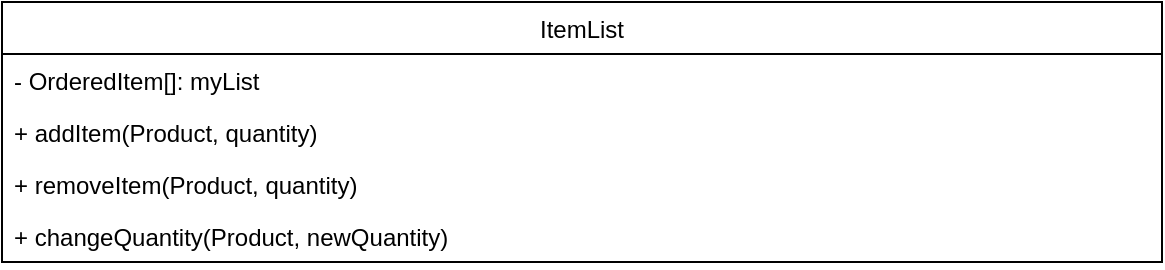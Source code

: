 <mxfile version="12.6.6" type="github">
  <diagram id="-qth3FPIDqRQFecTLY_a" name="Page-1">
    <mxGraphModel dx="1646" dy="1038" grid="1" gridSize="10" guides="1" tooltips="1" connect="1" arrows="1" fold="1" page="1" pageScale="1" pageWidth="1700" pageHeight="1100" math="0" shadow="0">
      <root>
        <mxCell id="0"/>
        <mxCell id="1" parent="0"/>
        <mxCell id="rk08gYCRBeXbnxUkDZd8-1" value="ItemList" style="swimlane;fontStyle=0;childLayout=stackLayout;horizontal=1;startSize=26;fillColor=none;horizontalStack=0;resizeParent=1;resizeParentMax=0;resizeLast=0;collapsible=1;marginBottom=0;" vertex="1" parent="1">
          <mxGeometry x="150" y="120" width="580" height="130" as="geometry"/>
        </mxCell>
        <mxCell id="rk08gYCRBeXbnxUkDZd8-2" value="- OrderedItem[]: myList" style="text;strokeColor=none;fillColor=none;align=left;verticalAlign=top;spacingLeft=4;spacingRight=4;overflow=hidden;rotatable=0;points=[[0,0.5],[1,0.5]];portConstraint=eastwest;" vertex="1" parent="rk08gYCRBeXbnxUkDZd8-1">
          <mxGeometry y="26" width="580" height="26" as="geometry"/>
        </mxCell>
        <mxCell id="rk08gYCRBeXbnxUkDZd8-3" value="+ addItem(Product, quantity)" style="text;strokeColor=none;fillColor=none;align=left;verticalAlign=top;spacingLeft=4;spacingRight=4;overflow=hidden;rotatable=0;points=[[0,0.5],[1,0.5]];portConstraint=eastwest;" vertex="1" parent="rk08gYCRBeXbnxUkDZd8-1">
          <mxGeometry y="52" width="580" height="26" as="geometry"/>
        </mxCell>
        <mxCell id="rk08gYCRBeXbnxUkDZd8-4" value="+ removeItem(Product, quantity)" style="text;strokeColor=none;fillColor=none;align=left;verticalAlign=top;spacingLeft=4;spacingRight=4;overflow=hidden;rotatable=0;points=[[0,0.5],[1,0.5]];portConstraint=eastwest;" vertex="1" parent="rk08gYCRBeXbnxUkDZd8-1">
          <mxGeometry y="78" width="580" height="26" as="geometry"/>
        </mxCell>
        <mxCell id="rk08gYCRBeXbnxUkDZd8-5" value="+ changeQuantity(Product, newQuantity)" style="text;strokeColor=none;fillColor=none;align=left;verticalAlign=top;spacingLeft=4;spacingRight=4;overflow=hidden;rotatable=0;points=[[0,0.5],[1,0.5]];portConstraint=eastwest;" vertex="1" parent="rk08gYCRBeXbnxUkDZd8-1">
          <mxGeometry y="104" width="580" height="26" as="geometry"/>
        </mxCell>
      </root>
    </mxGraphModel>
  </diagram>
</mxfile>

